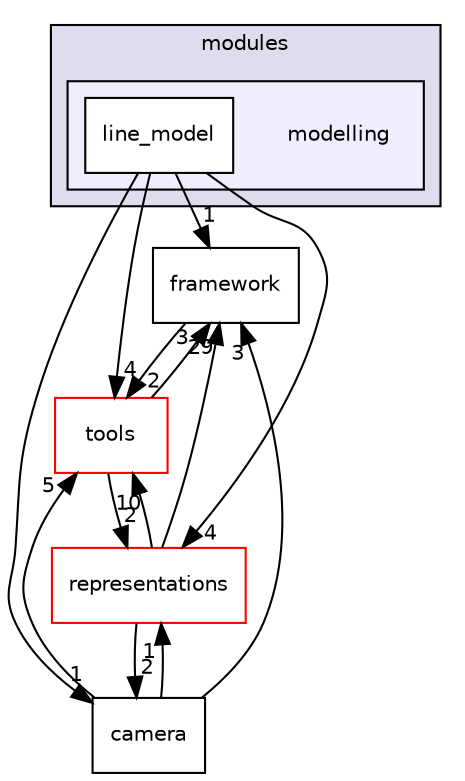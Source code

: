 digraph "source/dnt/modules/modelling" {
  compound=true
  node [ fontsize="10", fontname="Helvetica"];
  edge [ labelfontsize="10", labelfontname="Helvetica"];
  subgraph clusterdir_ad53b0f4bec322963e2f3b44cd4ccbea {
    graph [ bgcolor="#ddddee", pencolor="black", label="modules" fontname="Helvetica", fontsize="10", URL="dir_ad53b0f4bec322963e2f3b44cd4ccbea.html"]
  subgraph clusterdir_0d75757459bd047dcba0cd51592c913d {
    graph [ bgcolor="#eeeeff", pencolor="black", label="" URL="dir_0d75757459bd047dcba0cd51592c913d.html"];
    dir_0d75757459bd047dcba0cd51592c913d [shape=plaintext label="modelling"];
    dir_c0fd34ff40d28cdd25cb276effeebdca [shape=box label="line_model" color="black" fillcolor="white" style="filled" URL="dir_c0fd34ff40d28cdd25cb276effeebdca.html"];
  }
  }
  dir_d108a8a52eeac75b0e597769f03f48e5 [shape=box label="framework" URL="dir_d108a8a52eeac75b0e597769f03f48e5.html"];
  dir_d5bdfd12cdf0f5b5df18e59b9335c4ec [shape=box label="camera" URL="dir_d5bdfd12cdf0f5b5df18e59b9335c4ec.html"];
  dir_5d0042f909018ce5a6e6ef6ccdf4504c [shape=box label="tools" fillcolor="white" style="filled" color="red" URL="dir_5d0042f909018ce5a6e6ef6ccdf4504c.html"];
  dir_ffe3ad53f1ced0e013eef8ad4adffcb5 [shape=box label="representations" fillcolor="white" style="filled" color="red" URL="dir_ffe3ad53f1ced0e013eef8ad4adffcb5.html"];
  dir_c0fd34ff40d28cdd25cb276effeebdca->dir_d108a8a52eeac75b0e597769f03f48e5 [headlabel="1", labeldistance=1.5 headhref="dir_000016_000003.html"];
  dir_c0fd34ff40d28cdd25cb276effeebdca->dir_d5bdfd12cdf0f5b5df18e59b9335c4ec [headlabel="1", labeldistance=1.5 headhref="dir_000016_000011.html"];
  dir_c0fd34ff40d28cdd25cb276effeebdca->dir_5d0042f909018ce5a6e6ef6ccdf4504c [headlabel="4", labeldistance=1.5 headhref="dir_000016_000037.html"];
  dir_c0fd34ff40d28cdd25cb276effeebdca->dir_ffe3ad53f1ced0e013eef8ad4adffcb5 [headlabel="4", labeldistance=1.5 headhref="dir_000016_000027.html"];
  dir_d108a8a52eeac75b0e597769f03f48e5->dir_5d0042f909018ce5a6e6ef6ccdf4504c [headlabel="2", labeldistance=1.5 headhref="dir_000003_000037.html"];
  dir_5d0042f909018ce5a6e6ef6ccdf4504c->dir_d108a8a52eeac75b0e597769f03f48e5 [headlabel="3", labeldistance=1.5 headhref="dir_000037_000003.html"];
  dir_5d0042f909018ce5a6e6ef6ccdf4504c->dir_ffe3ad53f1ced0e013eef8ad4adffcb5 [headlabel="2", labeldistance=1.5 headhref="dir_000037_000027.html"];
  dir_d5bdfd12cdf0f5b5df18e59b9335c4ec->dir_d108a8a52eeac75b0e597769f03f48e5 [headlabel="3", labeldistance=1.5 headhref="dir_000011_000003.html"];
  dir_d5bdfd12cdf0f5b5df18e59b9335c4ec->dir_5d0042f909018ce5a6e6ef6ccdf4504c [headlabel="5", labeldistance=1.5 headhref="dir_000011_000037.html"];
  dir_d5bdfd12cdf0f5b5df18e59b9335c4ec->dir_ffe3ad53f1ced0e013eef8ad4adffcb5 [headlabel="1", labeldistance=1.5 headhref="dir_000011_000027.html"];
  dir_ffe3ad53f1ced0e013eef8ad4adffcb5->dir_d108a8a52eeac75b0e597769f03f48e5 [headlabel="29", labeldistance=1.5 headhref="dir_000027_000003.html"];
  dir_ffe3ad53f1ced0e013eef8ad4adffcb5->dir_d5bdfd12cdf0f5b5df18e59b9335c4ec [headlabel="2", labeldistance=1.5 headhref="dir_000027_000011.html"];
  dir_ffe3ad53f1ced0e013eef8ad4adffcb5->dir_5d0042f909018ce5a6e6ef6ccdf4504c [headlabel="10", labeldistance=1.5 headhref="dir_000027_000037.html"];
}
